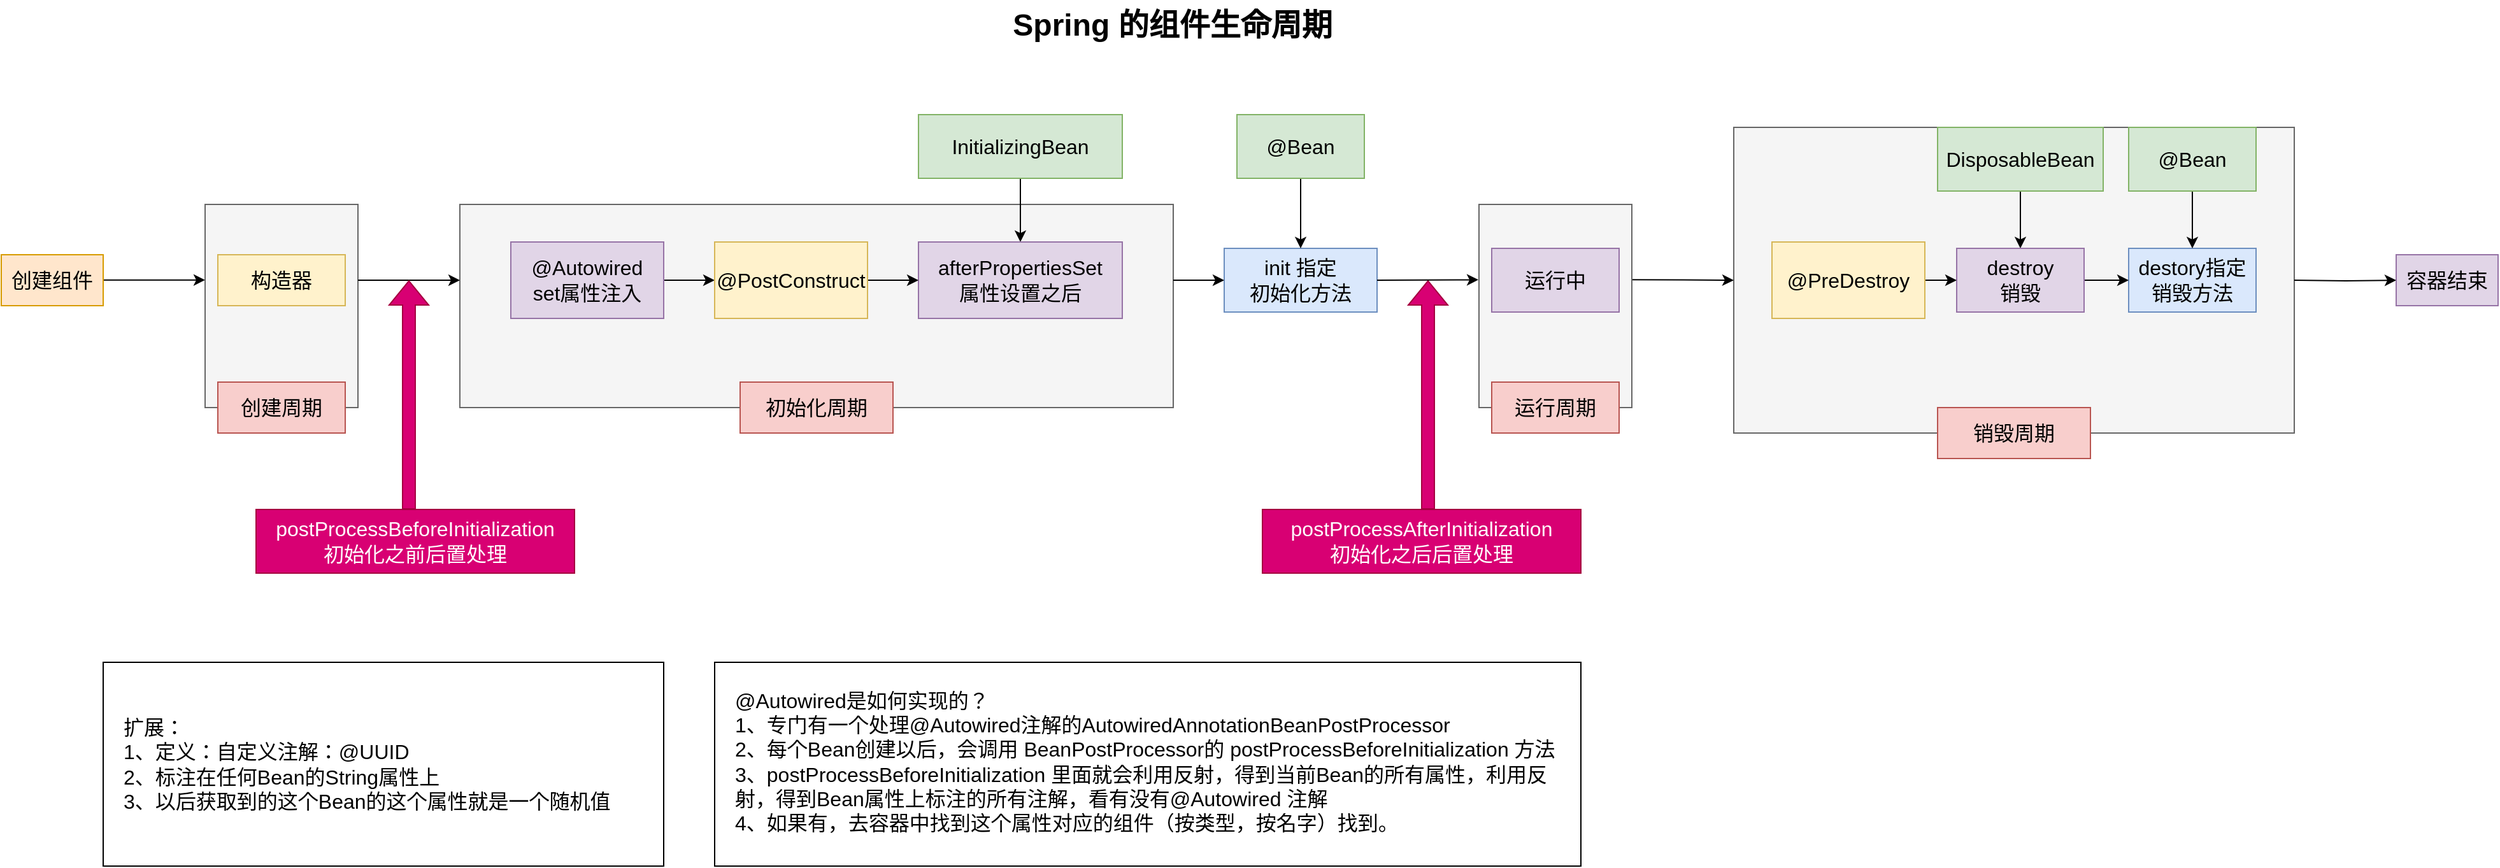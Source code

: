 <mxfile>
    <diagram id="aGyJ6CVc0QLpbHL_bLpX" name="Page-1">
        <mxGraphModel dx="2317" dy="1619" grid="1" gridSize="10" guides="1" tooltips="1" connect="1" arrows="1" fold="1" page="1" pageScale="1" pageWidth="1200" pageHeight="1920" math="0" shadow="0">
            <root>
                <mxCell id="0"/>
                <mxCell id="1" parent="0"/>
                <mxCell id="3" value="&lt;div style=&quot;text-align: left;&quot;&gt;&lt;span style=&quot;background-color: transparent;&quot;&gt;&lt;b&gt;&lt;font style=&quot;color: rgb(0, 0, 0);&quot;&gt;Spring 的组件生命周期&lt;/font&gt;&lt;/b&gt;&lt;/span&gt;&lt;/div&gt;" style="text;html=1;align=center;verticalAlign=middle;whiteSpace=wrap;rounded=0;fontSize=24;" vertex="1" parent="1">
                    <mxGeometry x="800" y="360" width="318.5" height="40" as="geometry"/>
                </mxCell>
                <mxCell id="4" value="" style="rounded=0;whiteSpace=wrap;html=1;fillColor=#f5f5f5;fontColor=#000000;strokeColor=#666666;" vertex="1" parent="1">
                    <mxGeometry x="1400" y="460" width="440" height="240" as="geometry"/>
                </mxCell>
                <mxCell id="5" style="edgeStyle=orthogonalEdgeStyle;rounded=0;orthogonalLoop=1;jettySize=auto;html=1;exitX=1.001;exitY=0.371;exitDx=0;exitDy=0;exitPerimeter=0;fontColor=#000000;" edge="1" parent="1" source="6">
                    <mxGeometry relative="1" as="geometry">
                        <mxPoint x="1400" y="580" as="targetPoint"/>
                    </mxGeometry>
                </mxCell>
                <mxCell id="6" value="" style="rounded=0;whiteSpace=wrap;html=1;fillColor=#f5f5f5;fontColor=#000000;strokeColor=#666666;" vertex="1" parent="1">
                    <mxGeometry x="1200" y="520.5" width="120" height="159.5" as="geometry"/>
                </mxCell>
                <mxCell id="7" value="" style="rounded=0;whiteSpace=wrap;html=1;fillColor=#f5f5f5;fontColor=#333333;strokeColor=#666666;" vertex="1" parent="1">
                    <mxGeometry x="200" y="520.5" width="120" height="159.5" as="geometry"/>
                </mxCell>
                <mxCell id="8" value="" style="rounded=0;whiteSpace=wrap;html=1;fillColor=#F5F5F5;fontColor=#333333;strokeColor=#666666;" vertex="1" parent="1">
                    <mxGeometry x="400" y="520.5" width="560" height="159.5" as="geometry"/>
                </mxCell>
                <mxCell id="47" style="edgeStyle=none;html=1;exitX=1;exitY=0.5;exitDx=0;exitDy=0;entryX=0;entryY=0.5;entryDx=0;entryDy=0;" edge="1" parent="1">
                    <mxGeometry relative="1" as="geometry">
                        <mxPoint x="110.0" y="579.86" as="sourcePoint"/>
                        <mxPoint x="200" y="579.86" as="targetPoint"/>
                    </mxGeometry>
                </mxCell>
                <mxCell id="10" value="创建组件" style="rounded=0;whiteSpace=wrap;html=1;fontSize=16;fillColor=#ffe6cc;strokeColor=#d79b00;" vertex="1" parent="1">
                    <mxGeometry x="40" y="560" width="80" height="40" as="geometry"/>
                </mxCell>
                <mxCell id="11" style="edgeStyle=orthogonalEdgeStyle;rounded=0;orthogonalLoop=1;jettySize=auto;html=1;entryX=0.5;entryY=0;entryDx=0;entryDy=0;fontColor=#000000;" edge="1" parent="1" source="12" target="30">
                    <mxGeometry relative="1" as="geometry"/>
                </mxCell>
                <mxCell id="12" value="DisposableBean" style="rounded=0;whiteSpace=wrap;fontSize=16;fillColor=#d5e8d4;strokeColor=#82b366;fontColor=#000000;" vertex="1" parent="1">
                    <mxGeometry x="1560" y="460" width="130" height="50" as="geometry"/>
                </mxCell>
                <mxCell id="13" style="edgeStyle=orthogonalEdgeStyle;rounded=0;orthogonalLoop=1;jettySize=auto;html=1;" edge="1" parent="1">
                    <mxGeometry relative="1" as="geometry">
                        <mxPoint x="320" y="580" as="sourcePoint"/>
                        <mxPoint x="400" y="580" as="targetPoint"/>
                    </mxGeometry>
                </mxCell>
                <mxCell id="14" value="构造器" style="rounded=0;whiteSpace=wrap;html=1;fontSize=16;fillColor=#fff2cc;strokeColor=#d6b656;" vertex="1" parent="1">
                    <mxGeometry x="210" y="560" width="100" height="40" as="geometry"/>
                </mxCell>
                <mxCell id="16" value="&lt;div&gt;&lt;font style=&quot;color: rgb(0, 0, 0);&quot;&gt;init 指定&lt;/font&gt;&lt;/div&gt;&lt;div&gt;&lt;font style=&quot;color: rgb(0, 0, 0);&quot;&gt;初始化方法&lt;/font&gt;&lt;/div&gt;" style="rounded=0;whiteSpace=wrap;html=1;fontSize=16;fillColor=#dae8fc;strokeColor=#6c8ebf;" vertex="1" parent="1">
                    <mxGeometry x="1000" y="555" width="120" height="50" as="geometry"/>
                </mxCell>
                <mxCell id="17" style="edgeStyle=orthogonalEdgeStyle;rounded=0;orthogonalLoop=1;jettySize=auto;html=1;entryX=0.5;entryY=0;entryDx=0;entryDy=0;" edge="1" parent="1" source="18" target="16">
                    <mxGeometry relative="1" as="geometry"/>
                </mxCell>
                <mxCell id="18" value="@Bean" style="rounded=0;whiteSpace=wrap;html=1;fontSize=16;fillColor=#d5e8d4;strokeColor=#82b366;" vertex="1" parent="1">
                    <mxGeometry x="1010" y="450" width="100" height="50" as="geometry"/>
                </mxCell>
                <mxCell id="19" value="运行中" style="rounded=0;whiteSpace=wrap;html=1;fontSize=16;fillColor=#e1d5e7;strokeColor=#9673a6;fontColor=#000000;" vertex="1" parent="1">
                    <mxGeometry x="1210" y="555" width="100" height="50" as="geometry"/>
                </mxCell>
                <mxCell id="20" value="容器结束" style="rounded=0;whiteSpace=wrap;html=1;fontSize=16;fillColor=#e1d5e7;strokeColor=#9673a6;fontColor=#000000;" vertex="1" parent="1">
                    <mxGeometry x="1920" y="560" width="80" height="40" as="geometry"/>
                </mxCell>
                <mxCell id="21" style="edgeStyle=orthogonalEdgeStyle;rounded=0;orthogonalLoop=1;jettySize=auto;html=1;fontColor=#000000;" edge="1" parent="1" target="20">
                    <mxGeometry relative="1" as="geometry">
                        <mxPoint x="1840" y="580" as="sourcePoint"/>
                    </mxGeometry>
                </mxCell>
                <mxCell id="22" value="&lt;div&gt;&lt;font style=&quot;color: rgb(0, 0, 0);&quot;&gt;destory指定&lt;/font&gt;&lt;/div&gt;&lt;div&gt;&lt;font style=&quot;color: rgb(0, 0, 0);&quot;&gt;销毁方法&lt;/font&gt;&lt;/div&gt;" style="rounded=0;whiteSpace=wrap;html=1;fontSize=16;fillColor=#dae8fc;strokeColor=#6c8ebf;fontColor=#000000;" vertex="1" parent="1">
                    <mxGeometry x="1710" y="555" width="100" height="50" as="geometry"/>
                </mxCell>
                <mxCell id="23" style="edgeStyle=orthogonalEdgeStyle;rounded=0;orthogonalLoop=1;jettySize=auto;html=1;entryX=0.5;entryY=0;entryDx=0;entryDy=0;fontColor=#000000;" edge="1" parent="1" source="24" target="22">
                    <mxGeometry relative="1" as="geometry"/>
                </mxCell>
                <mxCell id="24" value="@Bean" style="rounded=0;whiteSpace=wrap;html=1;fontSize=16;fillColor=#d5e8d4;strokeColor=#82b366;fontColor=#000000;" vertex="1" parent="1">
                    <mxGeometry x="1710" y="460" width="100" height="50" as="geometry"/>
                </mxCell>
                <mxCell id="25" style="edgeStyle=orthogonalEdgeStyle;rounded=0;orthogonalLoop=1;jettySize=auto;html=1;entryX=0;entryY=0.5;entryDx=0;entryDy=0;" edge="1" parent="1" source="26" target="36">
                    <mxGeometry relative="1" as="geometry"/>
                </mxCell>
                <mxCell id="26" value="@Autowired&lt;div&gt;set属性注入&lt;/div&gt;" style="rounded=0;whiteSpace=wrap;html=1;fontSize=16;fillColor=#e1d5e7;strokeColor=#9673a6;" vertex="1" parent="1">
                    <mxGeometry x="440" y="550" width="120" height="60" as="geometry"/>
                </mxCell>
                <mxCell id="27" style="edgeStyle=orthogonalEdgeStyle;rounded=0;orthogonalLoop=1;jettySize=auto;html=1;" edge="1" parent="1" source="28" target="32">
                    <mxGeometry relative="1" as="geometry"/>
                </mxCell>
                <mxCell id="28" value="InitializingBean" style="rounded=0;whiteSpace=wrap;fontSize=16;fillColor=#d5e8d4;strokeColor=#82b366;" vertex="1" parent="1">
                    <mxGeometry x="760" y="450" width="160" height="50" as="geometry"/>
                </mxCell>
                <mxCell id="29" style="edgeStyle=orthogonalEdgeStyle;rounded=0;orthogonalLoop=1;jettySize=auto;html=1;entryX=0;entryY=0.5;entryDx=0;entryDy=0;fontColor=#000000;" edge="1" parent="1" source="30" target="22">
                    <mxGeometry relative="1" as="geometry"/>
                </mxCell>
                <mxCell id="30" value="destroy&#xa;销毁" style="rounded=0;whiteSpace=wrap;fontSize=16;fillColor=#e1d5e7;strokeColor=#9673a6;fontColor=#000000;" vertex="1" parent="1">
                    <mxGeometry x="1575" y="555" width="100" height="50" as="geometry"/>
                </mxCell>
                <mxCell id="52" style="edgeStyle=none;html=1;entryX=0;entryY=0.5;entryDx=0;entryDy=0;" edge="1" parent="1" target="16">
                    <mxGeometry relative="1" as="geometry">
                        <mxPoint x="960" y="580" as="sourcePoint"/>
                    </mxGeometry>
                </mxCell>
                <mxCell id="32" value="afterPropertiesSet&#xa;属性设置之后" style="rounded=0;whiteSpace=wrap;fontSize=16;fillColor=#e1d5e7;strokeColor=#9673a6;" vertex="1" parent="1">
                    <mxGeometry x="760" y="550" width="160" height="60" as="geometry"/>
                </mxCell>
                <mxCell id="33" style="edgeStyle=orthogonalEdgeStyle;rounded=0;orthogonalLoop=1;jettySize=auto;html=1;entryX=0;entryY=0.5;entryDx=0;entryDy=0;fontColor=#000000;" edge="1" parent="1" source="34" target="30">
                    <mxGeometry relative="1" as="geometry"/>
                </mxCell>
                <mxCell id="34" value="@PreDestroy" style="rounded=0;whiteSpace=wrap;fontSize=16;fillColor=#fff2cc;strokeColor=#d6b656;fontColor=#000000;" vertex="1" parent="1">
                    <mxGeometry x="1430" y="550" width="120" height="60" as="geometry"/>
                </mxCell>
                <mxCell id="35" style="edgeStyle=orthogonalEdgeStyle;rounded=0;orthogonalLoop=1;jettySize=auto;html=1;entryX=0;entryY=0.5;entryDx=0;entryDy=0;" edge="1" parent="1" source="36" target="32">
                    <mxGeometry relative="1" as="geometry"/>
                </mxCell>
                <mxCell id="36" value="@PostConstruct" style="rounded=0;whiteSpace=wrap;fontSize=16;fillColor=#fff2cc;strokeColor=#d6b656;" vertex="1" parent="1">
                    <mxGeometry x="600" y="550" width="120" height="60" as="geometry"/>
                </mxCell>
                <mxCell id="37" value="" style="shape=flexArrow;endArrow=classic;html=1;rounded=0;fillColor=#d80073;strokeColor=#A50040;" edge="1" parent="1">
                    <mxGeometry width="50" height="50" relative="1" as="geometry">
                        <mxPoint x="360" y="760" as="sourcePoint"/>
                        <mxPoint x="360" y="580" as="targetPoint"/>
                    </mxGeometry>
                </mxCell>
                <mxCell id="38" value="&lt;font style=&quot;color: rgb(255, 255, 255);&quot;&gt;postProcessBeforeInitialization&lt;/font&gt;&lt;div style=&quot;font-size: 16px;&quot;&gt;&lt;font style=&quot;color: rgb(255, 255, 255);&quot;&gt;初始化之前后置处理&lt;/font&gt;&lt;/div&gt;" style="rounded=0;whiteSpace=wrap;html=1;fontSize=16;fillColor=#d80073;fontColor=#ffffff;strokeColor=#A50040;" vertex="1" parent="1">
                    <mxGeometry x="240" y="760" width="250" height="50" as="geometry"/>
                </mxCell>
                <mxCell id="39" value="&lt;div style=&quot;font-size: 16px;&quot;&gt;&lt;font style=&quot;color: rgb(255, 255, 255);&quot;&gt;postProcessAfterInitialization&lt;/font&gt;&lt;/div&gt;&lt;div style=&quot;font-size: 16px;&quot;&gt;&lt;font style=&quot;color: rgb(255, 255, 255);&quot;&gt;初始化之后后置处理&lt;/font&gt;&lt;/div&gt;" style="rounded=0;whiteSpace=wrap;html=1;fontSize=16;fillColor=#d80073;fontColor=#ffffff;strokeColor=#A50040;" vertex="1" parent="1">
                    <mxGeometry x="1030" y="760" width="250" height="50" as="geometry"/>
                </mxCell>
                <mxCell id="40" value="" style="shape=flexArrow;endArrow=classic;html=1;rounded=0;fillColor=#d80073;strokeColor=#A50040;" edge="1" parent="1">
                    <mxGeometry width="50" height="50" relative="1" as="geometry">
                        <mxPoint x="1160" y="760" as="sourcePoint"/>
                        <mxPoint x="1160" y="580" as="targetPoint"/>
                    </mxGeometry>
                </mxCell>
                <mxCell id="41" value="初始化周期" style="rounded=0;whiteSpace=wrap;html=1;fontSize=16;fillColor=#f8cecc;strokeColor=#b85450;" vertex="1" parent="1">
                    <mxGeometry x="620" y="660" width="120" height="40" as="geometry"/>
                </mxCell>
                <mxCell id="42" value="创建周期" style="rounded=0;whiteSpace=wrap;html=1;fontSize=16;fillColor=#f8cecc;strokeColor=#b85450;" vertex="1" parent="1">
                    <mxGeometry x="210" y="660" width="100" height="40" as="geometry"/>
                </mxCell>
                <mxCell id="43" value="运行周期" style="rounded=0;whiteSpace=wrap;html=1;fontSize=16;fillColor=#f8cecc;strokeColor=#b85450;fontColor=#000000;" vertex="1" parent="1">
                    <mxGeometry x="1210" y="660" width="100" height="40" as="geometry"/>
                </mxCell>
                <mxCell id="44" value="销毁周期" style="rounded=0;whiteSpace=wrap;html=1;fontSize=16;fillColor=#f8cecc;strokeColor=#b85450;fontColor=#000000;" vertex="1" parent="1">
                    <mxGeometry x="1560" y="680" width="120" height="40" as="geometry"/>
                </mxCell>
                <mxCell id="49" style="edgeStyle=none;html=1;exitX=1;exitY=0.5;exitDx=0;exitDy=0;entryX=-0.004;entryY=0.371;entryDx=0;entryDy=0;entryPerimeter=0;" edge="1" parent="1" source="16" target="6">
                    <mxGeometry relative="1" as="geometry"/>
                </mxCell>
                <mxCell id="55" value="@Autowired是如何实现的？&#xa;1、专门有一个处理@Autowired注解的AutowiredAnnotationBeanPostProcessor&#xa;2、每个Bean创建以后，会调用 BeanPostProcessor的 postProcessBeforeInitialization 方法&#xa;3、postProcessBeforeInitialization 里面就会利用反射，得到当前Bean的所有属性，利用反射，得到Bean属性上标注的所有注解，看有没有@Autowired 注解&#xa;4、如果有，去容器中找到这个属性对应的组件（按类型，按名字）找到。" style="rounded=0;whiteSpace=wrap;align=left;verticalAlign=top;fontSize=16;spacing=16;" vertex="1" parent="1">
                    <mxGeometry x="600" y="880" width="680" height="160" as="geometry"/>
                </mxCell>
                <mxCell id="56" value="扩展：&#xa;1、定义：自定义注解：@UUID&#xa;2、标注在任何Bean的String属性上&#xa;3、以后获取到的这个Bean的这个属性就是一个随机值" style="rounded=0;whiteSpace=wrap;fontSize=16;align=left;spacing=16;" vertex="1" parent="1">
                    <mxGeometry x="120" y="880" width="440" height="160" as="geometry"/>
                </mxCell>
            </root>
        </mxGraphModel>
    </diagram>
</mxfile>